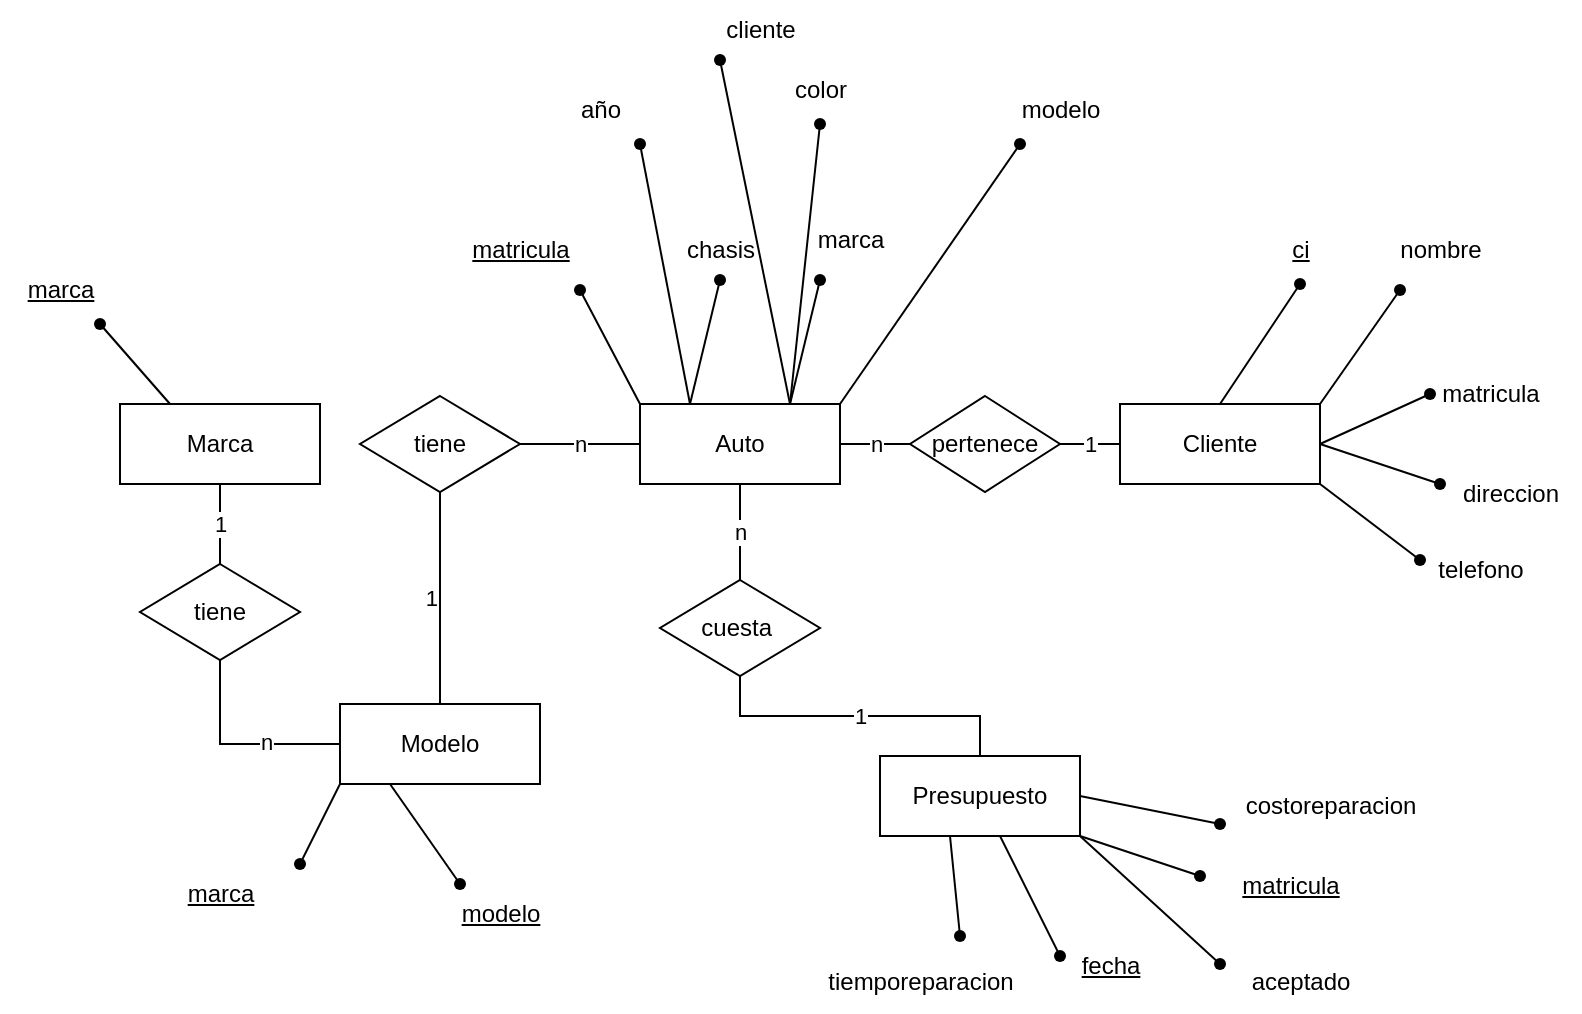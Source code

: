 <mxfile version="21.2.1" type="device">
  <diagram id="R2lEEEUBdFMjLlhIrx00" name="Page-1">
    <mxGraphModel dx="1434" dy="796" grid="0" gridSize="10" guides="1" tooltips="1" connect="1" arrows="1" fold="1" page="1" pageScale="1" pageWidth="850" pageHeight="1100" math="0" shadow="0" extFonts="Permanent Marker^https://fonts.googleapis.com/css?family=Permanent+Marker">
      <root>
        <mxCell id="0" />
        <mxCell id="1" parent="0" />
        <mxCell id="X7VPCrPwXFlPMiRtVY8P-1" value="Marca" style="whiteSpace=wrap;html=1;align=center;" parent="1" vertex="1">
          <mxGeometry x="60" y="280" width="100" height="40" as="geometry" />
        </mxCell>
        <mxCell id="X7VPCrPwXFlPMiRtVY8P-91" style="rounded=0;orthogonalLoop=1;jettySize=auto;html=1;exitX=0;exitY=0.5;exitDx=0;exitDy=0;entryX=0.5;entryY=1;entryDx=0;entryDy=0;edgeStyle=orthogonalEdgeStyle;endArrow=none;endFill=0;" parent="1" source="X7VPCrPwXFlPMiRtVY8P-2" target="X7VPCrPwXFlPMiRtVY8P-90" edge="1">
          <mxGeometry relative="1" as="geometry">
            <mxPoint x="120" y="430" as="targetPoint" />
          </mxGeometry>
        </mxCell>
        <mxCell id="X7VPCrPwXFlPMiRtVY8P-106" value="n" style="edgeLabel;html=1;align=center;verticalAlign=middle;resizable=0;points=[];" parent="X7VPCrPwXFlPMiRtVY8P-91" vertex="1" connectable="0">
          <mxGeometry x="-0.262" y="-1" relative="1" as="geometry">
            <mxPoint as="offset" />
          </mxGeometry>
        </mxCell>
        <mxCell id="X7VPCrPwXFlPMiRtVY8P-2" value="Modelo" style="whiteSpace=wrap;html=1;align=center;" parent="1" vertex="1">
          <mxGeometry x="170" y="430" width="100" height="40" as="geometry" />
        </mxCell>
        <mxCell id="X7VPCrPwXFlPMiRtVY8P-3" value="Auto" style="whiteSpace=wrap;html=1;align=center;" parent="1" vertex="1">
          <mxGeometry x="320" y="280" width="100" height="40" as="geometry" />
        </mxCell>
        <mxCell id="X7VPCrPwXFlPMiRtVY8P-4" value="Cliente" style="whiteSpace=wrap;html=1;align=center;" parent="1" vertex="1">
          <mxGeometry x="560" y="280" width="100" height="40" as="geometry" />
        </mxCell>
        <mxCell id="X7VPCrPwXFlPMiRtVY8P-5" value="Presupuesto" style="whiteSpace=wrap;html=1;align=center;" parent="1" vertex="1">
          <mxGeometry x="440" y="456" width="100" height="40" as="geometry" />
        </mxCell>
        <mxCell id="X7VPCrPwXFlPMiRtVY8P-7" value="" style="shape=waypoint;sketch=0;fillStyle=solid;size=6;pointerEvents=1;points=[];fillColor=none;resizable=0;rotatable=0;perimeter=centerPerimeter;snapToPoint=1;" parent="1" vertex="1">
          <mxGeometry x="40" y="230" width="20" height="20" as="geometry" />
        </mxCell>
        <mxCell id="X7VPCrPwXFlPMiRtVY8P-8" value="" style="endArrow=none;html=1;rounded=0;entryX=0.25;entryY=0;entryDx=0;entryDy=0;" parent="1" target="X7VPCrPwXFlPMiRtVY8P-1" edge="1">
          <mxGeometry relative="1" as="geometry">
            <mxPoint x="50" y="240" as="sourcePoint" />
            <mxPoint x="330" y="380" as="targetPoint" />
          </mxGeometry>
        </mxCell>
        <mxCell id="X7VPCrPwXFlPMiRtVY8P-9" value="marca" style="text;html=1;align=center;verticalAlign=middle;resizable=0;points=[];autosize=1;strokeColor=none;fillColor=none;fontStyle=4" parent="1" vertex="1">
          <mxGeometry y="208" width="60" height="30" as="geometry" />
        </mxCell>
        <mxCell id="X7VPCrPwXFlPMiRtVY8P-12" value="" style="shape=waypoint;sketch=0;fillStyle=solid;size=6;pointerEvents=1;points=[];fillColor=none;resizable=0;rotatable=0;perimeter=centerPerimeter;snapToPoint=1;" parent="1" vertex="1">
          <mxGeometry x="140" y="500" width="20" height="20" as="geometry" />
        </mxCell>
        <mxCell id="X7VPCrPwXFlPMiRtVY8P-13" value="" style="endArrow=none;html=1;rounded=0;" parent="1" edge="1">
          <mxGeometry relative="1" as="geometry">
            <mxPoint x="150" y="510" as="sourcePoint" />
            <mxPoint x="170" y="470" as="targetPoint" />
          </mxGeometry>
        </mxCell>
        <mxCell id="X7VPCrPwXFlPMiRtVY8P-14" value="" style="shape=waypoint;sketch=0;fillStyle=solid;size=6;pointerEvents=1;points=[];fillColor=none;resizable=0;rotatable=0;perimeter=centerPerimeter;snapToPoint=1;" parent="1" vertex="1">
          <mxGeometry x="220" y="510" width="20" height="20" as="geometry" />
        </mxCell>
        <mxCell id="X7VPCrPwXFlPMiRtVY8P-15" value="" style="endArrow=none;html=1;rounded=0;entryX=0.25;entryY=1;entryDx=0;entryDy=0;exitX=0.35;exitY=0.1;exitDx=0;exitDy=0;exitPerimeter=0;" parent="1" source="X7VPCrPwXFlPMiRtVY8P-14" target="X7VPCrPwXFlPMiRtVY8P-2" edge="1">
          <mxGeometry relative="1" as="geometry">
            <mxPoint x="220" y="360" as="sourcePoint" />
            <mxPoint x="105" y="570" as="targetPoint" />
          </mxGeometry>
        </mxCell>
        <mxCell id="X7VPCrPwXFlPMiRtVY8P-16" value="&lt;u&gt;marca&lt;/u&gt;" style="text;html=1;align=center;verticalAlign=middle;resizable=0;points=[];autosize=1;strokeColor=none;fillColor=none;" parent="1" vertex="1">
          <mxGeometry x="80" y="510" width="60" height="30" as="geometry" />
        </mxCell>
        <mxCell id="X7VPCrPwXFlPMiRtVY8P-17" value="&lt;u&gt;modelo&lt;/u&gt;" style="text;html=1;align=center;verticalAlign=middle;resizable=0;points=[];autosize=1;strokeColor=none;fillColor=none;" parent="1" vertex="1">
          <mxGeometry x="220" y="520" width="60" height="30" as="geometry" />
        </mxCell>
        <mxCell id="X7VPCrPwXFlPMiRtVY8P-18" value="" style="shape=waypoint;sketch=0;fillStyle=solid;size=6;pointerEvents=1;points=[];fillColor=none;resizable=0;rotatable=0;perimeter=centerPerimeter;snapToPoint=1;" parent="1" vertex="1">
          <mxGeometry x="280" y="213" width="20" height="20" as="geometry" />
        </mxCell>
        <mxCell id="X7VPCrPwXFlPMiRtVY8P-20" value="" style="shape=waypoint;sketch=0;fillStyle=solid;size=6;pointerEvents=1;points=[];fillColor=none;resizable=0;rotatable=0;perimeter=centerPerimeter;snapToPoint=1;" parent="1" vertex="1">
          <mxGeometry x="350" y="208" width="20" height="20" as="geometry" />
        </mxCell>
        <mxCell id="X7VPCrPwXFlPMiRtVY8P-21" value="" style="shape=waypoint;sketch=0;fillStyle=solid;size=6;pointerEvents=1;points=[];fillColor=none;resizable=0;rotatable=0;perimeter=centerPerimeter;snapToPoint=1;" parent="1" vertex="1">
          <mxGeometry x="400" y="208" width="20" height="20" as="geometry" />
        </mxCell>
        <mxCell id="X7VPCrPwXFlPMiRtVY8P-22" value="" style="shape=waypoint;sketch=0;fillStyle=solid;size=6;pointerEvents=1;points=[];fillColor=none;resizable=0;rotatable=0;perimeter=centerPerimeter;snapToPoint=1;" parent="1" vertex="1">
          <mxGeometry x="310" y="140" width="20" height="20" as="geometry" />
        </mxCell>
        <mxCell id="X7VPCrPwXFlPMiRtVY8P-23" value="" style="shape=waypoint;sketch=0;fillStyle=solid;size=6;pointerEvents=1;points=[];fillColor=none;resizable=0;rotatable=0;perimeter=centerPerimeter;snapToPoint=1;" parent="1" vertex="1">
          <mxGeometry x="400" y="130" width="20" height="20" as="geometry" />
        </mxCell>
        <mxCell id="X7VPCrPwXFlPMiRtVY8P-24" value="" style="shape=waypoint;sketch=0;fillStyle=solid;size=6;pointerEvents=1;points=[];fillColor=none;resizable=0;rotatable=0;perimeter=centerPerimeter;snapToPoint=1;" parent="1" vertex="1">
          <mxGeometry x="500" y="140" width="20" height="20" as="geometry" />
        </mxCell>
        <mxCell id="X7VPCrPwXFlPMiRtVY8P-25" value="" style="endArrow=none;html=1;rounded=0;exitX=0;exitY=0;exitDx=0;exitDy=0;" parent="1" source="X7VPCrPwXFlPMiRtVY8P-3" target="X7VPCrPwXFlPMiRtVY8P-18" edge="1">
          <mxGeometry relative="1" as="geometry">
            <mxPoint x="310" y="283" as="sourcePoint" />
            <mxPoint x="275" y="233" as="targetPoint" />
          </mxGeometry>
        </mxCell>
        <mxCell id="X7VPCrPwXFlPMiRtVY8P-26" value="" style="endArrow=none;html=1;rounded=0;exitX=0.25;exitY=0;exitDx=0;exitDy=0;entryX=0.35;entryY=0.55;entryDx=0;entryDy=0;entryPerimeter=0;" parent="1" source="X7VPCrPwXFlPMiRtVY8P-3" target="X7VPCrPwXFlPMiRtVY8P-20" edge="1">
          <mxGeometry relative="1" as="geometry">
            <mxPoint x="330" y="290" as="sourcePoint" />
            <mxPoint x="300" y="233" as="targetPoint" />
          </mxGeometry>
        </mxCell>
        <mxCell id="X7VPCrPwXFlPMiRtVY8P-27" value="" style="endArrow=none;html=1;rounded=0;exitX=0.25;exitY=0;exitDx=0;exitDy=0;" parent="1" source="X7VPCrPwXFlPMiRtVY8P-3" target="X7VPCrPwXFlPMiRtVY8P-22" edge="1">
          <mxGeometry relative="1" as="geometry">
            <mxPoint x="340" y="300" as="sourcePoint" />
            <mxPoint x="310" y="243" as="targetPoint" />
          </mxGeometry>
        </mxCell>
        <mxCell id="X7VPCrPwXFlPMiRtVY8P-28" value="" style="endArrow=none;html=1;rounded=0;exitX=0.75;exitY=0;exitDx=0;exitDy=0;entryX=0.2;entryY=0.65;entryDx=0;entryDy=0;entryPerimeter=0;" parent="1" source="X7VPCrPwXFlPMiRtVY8P-3" target="X7VPCrPwXFlPMiRtVY8P-21" edge="1">
          <mxGeometry relative="1" as="geometry">
            <mxPoint x="350" y="310" as="sourcePoint" />
            <mxPoint x="320" y="253" as="targetPoint" />
          </mxGeometry>
        </mxCell>
        <mxCell id="X7VPCrPwXFlPMiRtVY8P-29" value="" style="endArrow=none;html=1;rounded=0;exitX=0.75;exitY=0;exitDx=0;exitDy=0;entryX=0.25;entryY=0.6;entryDx=0;entryDy=0;entryPerimeter=0;" parent="1" source="X7VPCrPwXFlPMiRtVY8P-3" target="X7VPCrPwXFlPMiRtVY8P-23" edge="1">
          <mxGeometry relative="1" as="geometry">
            <mxPoint x="360" y="320" as="sourcePoint" />
            <mxPoint x="330" y="263" as="targetPoint" />
          </mxGeometry>
        </mxCell>
        <mxCell id="X7VPCrPwXFlPMiRtVY8P-30" value="" style="endArrow=none;html=1;rounded=0;exitX=1;exitY=0;exitDx=0;exitDy=0;" parent="1" source="X7VPCrPwXFlPMiRtVY8P-3" target="X7VPCrPwXFlPMiRtVY8P-24" edge="1">
          <mxGeometry relative="1" as="geometry">
            <mxPoint x="370" y="330" as="sourcePoint" />
            <mxPoint x="340" y="273" as="targetPoint" />
          </mxGeometry>
        </mxCell>
        <mxCell id="X7VPCrPwXFlPMiRtVY8P-33" value="&lt;u&gt;matricula&lt;/u&gt;" style="text;html=1;align=center;verticalAlign=middle;resizable=0;points=[];autosize=1;strokeColor=none;fillColor=none;" parent="1" vertex="1">
          <mxGeometry x="225" y="188" width="70" height="30" as="geometry" />
        </mxCell>
        <mxCell id="X7VPCrPwXFlPMiRtVY8P-34" value="año" style="text;html=1;align=center;verticalAlign=middle;resizable=0;points=[];autosize=1;strokeColor=none;fillColor=none;" parent="1" vertex="1">
          <mxGeometry x="280" y="118" width="40" height="30" as="geometry" />
        </mxCell>
        <mxCell id="X7VPCrPwXFlPMiRtVY8P-35" value="color" style="text;html=1;align=center;verticalAlign=middle;resizable=0;points=[];autosize=1;strokeColor=none;fillColor=none;" parent="1" vertex="1">
          <mxGeometry x="385" y="108" width="50" height="30" as="geometry" />
        </mxCell>
        <mxCell id="X7VPCrPwXFlPMiRtVY8P-36" value="chasis" style="text;html=1;align=center;verticalAlign=middle;resizable=0;points=[];autosize=1;strokeColor=none;fillColor=none;" parent="1" vertex="1">
          <mxGeometry x="330" y="188" width="60" height="30" as="geometry" />
        </mxCell>
        <mxCell id="X7VPCrPwXFlPMiRtVY8P-37" value="marca" style="text;html=1;align=center;verticalAlign=middle;resizable=0;points=[];autosize=1;strokeColor=none;fillColor=none;" parent="1" vertex="1">
          <mxGeometry x="395" y="183" width="60" height="30" as="geometry" />
        </mxCell>
        <mxCell id="X7VPCrPwXFlPMiRtVY8P-38" value="modelo" style="text;html=1;align=center;verticalAlign=middle;resizable=0;points=[];autosize=1;strokeColor=none;fillColor=none;" parent="1" vertex="1">
          <mxGeometry x="500" y="118" width="60" height="30" as="geometry" />
        </mxCell>
        <mxCell id="X7VPCrPwXFlPMiRtVY8P-40" value="" style="endArrow=none;html=1;rounded=0;exitDx=0;exitDy=0;" parent="1" source="X7VPCrPwXFlPMiRtVY8P-41" edge="1">
          <mxGeometry relative="1" as="geometry">
            <mxPoint x="405" y="290" as="sourcePoint" />
            <mxPoint x="360" y="110" as="targetPoint" />
          </mxGeometry>
        </mxCell>
        <mxCell id="X7VPCrPwXFlPMiRtVY8P-42" value="" style="endArrow=none;html=1;rounded=0;exitX=0.75;exitY=0;exitDx=0;exitDy=0;" parent="1" source="X7VPCrPwXFlPMiRtVY8P-3" target="X7VPCrPwXFlPMiRtVY8P-41" edge="1">
          <mxGeometry relative="1" as="geometry">
            <mxPoint x="395" y="280" as="sourcePoint" />
            <mxPoint x="360" y="110" as="targetPoint" />
          </mxGeometry>
        </mxCell>
        <mxCell id="X7VPCrPwXFlPMiRtVY8P-41" value="" style="shape=waypoint;sketch=0;fillStyle=solid;size=6;pointerEvents=1;points=[];fillColor=none;resizable=0;rotatable=0;perimeter=centerPerimeter;snapToPoint=1;" parent="1" vertex="1">
          <mxGeometry x="350" y="98" width="20" height="20" as="geometry" />
        </mxCell>
        <mxCell id="X7VPCrPwXFlPMiRtVY8P-43" value="cliente" style="text;html=1;align=center;verticalAlign=middle;resizable=0;points=[];autosize=1;strokeColor=none;fillColor=none;" parent="1" vertex="1">
          <mxGeometry x="350" y="78" width="60" height="30" as="geometry" />
        </mxCell>
        <mxCell id="X7VPCrPwXFlPMiRtVY8P-47" value="" style="endArrow=none;html=1;rounded=0;exitDx=0;exitDy=0;entryX=0.65;entryY=0.55;entryDx=0;entryDy=0;entryPerimeter=0;" parent="1" source="X7VPCrPwXFlPMiRtVY8P-46" target="X7VPCrPwXFlPMiRtVY8P-46" edge="1">
          <mxGeometry relative="1" as="geometry">
            <mxPoint x="510" y="300" as="sourcePoint" />
            <mxPoint x="730" y="200" as="targetPoint" />
          </mxGeometry>
        </mxCell>
        <mxCell id="X7VPCrPwXFlPMiRtVY8P-48" value="" style="endArrow=none;html=1;rounded=0;exitX=0.5;exitY=0;exitDx=0;exitDy=0;" parent="1" source="X7VPCrPwXFlPMiRtVY8P-4" target="X7VPCrPwXFlPMiRtVY8P-46" edge="1">
          <mxGeometry relative="1" as="geometry">
            <mxPoint x="610" y="280" as="sourcePoint" />
            <mxPoint x="730" y="200" as="targetPoint" />
          </mxGeometry>
        </mxCell>
        <mxCell id="X7VPCrPwXFlPMiRtVY8P-46" value="" style="shape=waypoint;sketch=0;fillStyle=solid;size=6;pointerEvents=1;points=[];fillColor=none;resizable=0;rotatable=0;perimeter=centerPerimeter;snapToPoint=1;" parent="1" vertex="1">
          <mxGeometry x="640" y="210" width="20" height="20" as="geometry" />
        </mxCell>
        <mxCell id="X7VPCrPwXFlPMiRtVY8P-49" value="" style="endArrow=none;html=1;rounded=0;exitDx=0;exitDy=0;entryX=0.65;entryY=0.55;entryDx=0;entryDy=0;entryPerimeter=0;" parent="1" source="X7VPCrPwXFlPMiRtVY8P-51" target="X7VPCrPwXFlPMiRtVY8P-51" edge="1">
          <mxGeometry relative="1" as="geometry">
            <mxPoint x="560" y="303" as="sourcePoint" />
            <mxPoint x="780" y="203" as="targetPoint" />
          </mxGeometry>
        </mxCell>
        <mxCell id="X7VPCrPwXFlPMiRtVY8P-50" value="" style="endArrow=none;html=1;rounded=0;" parent="1" target="X7VPCrPwXFlPMiRtVY8P-51" edge="1">
          <mxGeometry relative="1" as="geometry">
            <mxPoint x="660" y="280" as="sourcePoint" />
            <mxPoint x="780" y="203" as="targetPoint" />
          </mxGeometry>
        </mxCell>
        <mxCell id="X7VPCrPwXFlPMiRtVY8P-51" value="" style="shape=waypoint;sketch=0;fillStyle=solid;size=6;pointerEvents=1;points=[];fillColor=none;resizable=0;rotatable=0;perimeter=centerPerimeter;snapToPoint=1;" parent="1" vertex="1">
          <mxGeometry x="690" y="213" width="20" height="20" as="geometry" />
        </mxCell>
        <mxCell id="X7VPCrPwXFlPMiRtVY8P-52" value="" style="endArrow=none;html=1;rounded=0;exitDx=0;exitDy=0;entryX=0.65;entryY=0.55;entryDx=0;entryDy=0;entryPerimeter=0;" parent="1" source="X7VPCrPwXFlPMiRtVY8P-54" target="X7VPCrPwXFlPMiRtVY8P-54" edge="1">
          <mxGeometry relative="1" as="geometry">
            <mxPoint x="575" y="355" as="sourcePoint" />
            <mxPoint x="795" y="255" as="targetPoint" />
          </mxGeometry>
        </mxCell>
        <mxCell id="X7VPCrPwXFlPMiRtVY8P-53" value="" style="endArrow=none;html=1;rounded=0;exitX=1;exitY=0.5;exitDx=0;exitDy=0;" parent="1" source="X7VPCrPwXFlPMiRtVY8P-4" target="X7VPCrPwXFlPMiRtVY8P-54" edge="1">
          <mxGeometry relative="1" as="geometry">
            <mxPoint x="675" y="335" as="sourcePoint" />
            <mxPoint x="795" y="255" as="targetPoint" />
          </mxGeometry>
        </mxCell>
        <mxCell id="X7VPCrPwXFlPMiRtVY8P-54" value="" style="shape=waypoint;sketch=0;fillStyle=solid;size=6;pointerEvents=1;points=[];fillColor=none;resizable=0;rotatable=0;perimeter=centerPerimeter;snapToPoint=1;" parent="1" vertex="1">
          <mxGeometry x="705" y="265" width="20" height="20" as="geometry" />
        </mxCell>
        <mxCell id="X7VPCrPwXFlPMiRtVY8P-64" value="" style="endArrow=none;html=1;rounded=0;exitX=1;exitY=0.5;exitDx=0;exitDy=0;" parent="1" source="X7VPCrPwXFlPMiRtVY8P-4" target="X7VPCrPwXFlPMiRtVY8P-63" edge="1">
          <mxGeometry relative="1" as="geometry">
            <mxPoint x="650" y="320" as="sourcePoint" />
            <mxPoint x="750" y="340" as="targetPoint" />
          </mxGeometry>
        </mxCell>
        <mxCell id="X7VPCrPwXFlPMiRtVY8P-63" value="" style="shape=waypoint;sketch=0;fillStyle=solid;size=6;pointerEvents=1;points=[];fillColor=none;resizable=0;rotatable=0;perimeter=centerPerimeter;snapToPoint=1;" parent="1" vertex="1">
          <mxGeometry x="710" y="310" width="20" height="20" as="geometry" />
        </mxCell>
        <mxCell id="X7VPCrPwXFlPMiRtVY8P-65" value="&lt;u&gt;ci&lt;/u&gt;" style="text;html=1;align=center;verticalAlign=middle;resizable=0;points=[];autosize=1;strokeColor=none;fillColor=none;" parent="1" vertex="1">
          <mxGeometry x="635" y="188" width="30" height="30" as="geometry" />
        </mxCell>
        <mxCell id="X7VPCrPwXFlPMiRtVY8P-66" value="nombre" style="text;html=1;align=center;verticalAlign=middle;resizable=0;points=[];autosize=1;strokeColor=none;fillColor=none;" parent="1" vertex="1">
          <mxGeometry x="690" y="188" width="60" height="30" as="geometry" />
        </mxCell>
        <mxCell id="X7VPCrPwXFlPMiRtVY8P-67" value="matricula" style="text;html=1;align=center;verticalAlign=middle;resizable=0;points=[];autosize=1;strokeColor=none;fillColor=none;" parent="1" vertex="1">
          <mxGeometry x="710" y="260" width="70" height="30" as="geometry" />
        </mxCell>
        <mxCell id="X7VPCrPwXFlPMiRtVY8P-68" value="direccion" style="text;html=1;align=center;verticalAlign=middle;resizable=0;points=[];autosize=1;strokeColor=none;fillColor=none;" parent="1" vertex="1">
          <mxGeometry x="720" y="310" width="70" height="30" as="geometry" />
        </mxCell>
        <mxCell id="X7VPCrPwXFlPMiRtVY8P-71" value="" style="endArrow=none;html=1;rounded=0;exitX=1;exitY=0.5;exitDx=0;exitDy=0;" parent="1" target="X7VPCrPwXFlPMiRtVY8P-70" edge="1">
          <mxGeometry relative="1" as="geometry">
            <mxPoint x="660" y="320" as="sourcePoint" />
            <mxPoint x="700" y="380" as="targetPoint" />
          </mxGeometry>
        </mxCell>
        <mxCell id="X7VPCrPwXFlPMiRtVY8P-70" value="" style="shape=waypoint;sketch=0;fillStyle=solid;size=6;pointerEvents=1;points=[];fillColor=none;resizable=0;rotatable=0;perimeter=centerPerimeter;snapToPoint=1;" parent="1" vertex="1">
          <mxGeometry x="700" y="348" width="20" height="20" as="geometry" />
        </mxCell>
        <mxCell id="X7VPCrPwXFlPMiRtVY8P-72" value="telefono" style="text;html=1;align=center;verticalAlign=middle;resizable=0;points=[];autosize=1;strokeColor=none;fillColor=none;" parent="1" vertex="1">
          <mxGeometry x="705" y="348" width="70" height="30" as="geometry" />
        </mxCell>
        <mxCell id="X7VPCrPwXFlPMiRtVY8P-74" value="" style="endArrow=none;html=1;rounded=0;exitX=1;exitY=0.5;exitDx=0;exitDy=0;" parent="1" target="X7VPCrPwXFlPMiRtVY8P-75" edge="1">
          <mxGeometry relative="1" as="geometry">
            <mxPoint x="540" y="496" as="sourcePoint" />
            <mxPoint x="630" y="536" as="targetPoint" />
          </mxGeometry>
        </mxCell>
        <mxCell id="X7VPCrPwXFlPMiRtVY8P-75" value="" style="shape=waypoint;sketch=0;fillStyle=solid;size=6;pointerEvents=1;points=[];fillColor=none;resizable=0;rotatable=0;perimeter=centerPerimeter;snapToPoint=1;" parent="1" vertex="1">
          <mxGeometry x="590" y="506" width="20" height="20" as="geometry" />
        </mxCell>
        <mxCell id="X7VPCrPwXFlPMiRtVY8P-76" value="" style="endArrow=none;html=1;rounded=0;exitX=1;exitY=0.5;exitDx=0;exitDy=0;" parent="1" edge="1">
          <mxGeometry relative="1" as="geometry">
            <mxPoint x="500" y="496" as="sourcePoint" />
            <mxPoint x="530" y="556" as="targetPoint" />
          </mxGeometry>
        </mxCell>
        <mxCell id="X7VPCrPwXFlPMiRtVY8P-77" value="" style="shape=waypoint;sketch=0;fillStyle=solid;size=6;pointerEvents=1;points=[];fillColor=none;resizable=0;rotatable=0;perimeter=centerPerimeter;snapToPoint=1;" parent="1" vertex="1">
          <mxGeometry x="520" y="546" width="20" height="20" as="geometry" />
        </mxCell>
        <mxCell id="X7VPCrPwXFlPMiRtVY8P-78" value="" style="endArrow=none;html=1;rounded=0;exitX=1;exitY=0.5;exitDx=0;exitDy=0;" parent="1" target="X7VPCrPwXFlPMiRtVY8P-79" edge="1">
          <mxGeometry relative="1" as="geometry">
            <mxPoint x="475" y="496" as="sourcePoint" />
            <mxPoint x="565" y="536" as="targetPoint" />
          </mxGeometry>
        </mxCell>
        <mxCell id="X7VPCrPwXFlPMiRtVY8P-79" value="" style="shape=waypoint;sketch=0;fillStyle=solid;size=6;pointerEvents=1;points=[];fillColor=none;resizable=0;rotatable=0;perimeter=centerPerimeter;snapToPoint=1;" parent="1" vertex="1">
          <mxGeometry x="470" y="536" width="20" height="20" as="geometry" />
        </mxCell>
        <mxCell id="X7VPCrPwXFlPMiRtVY8P-80" value="&lt;u&gt;matricula&lt;/u&gt;" style="text;html=1;align=center;verticalAlign=middle;resizable=0;points=[];autosize=1;strokeColor=none;fillColor=none;" parent="1" vertex="1">
          <mxGeometry x="610" y="506" width="70" height="30" as="geometry" />
        </mxCell>
        <mxCell id="X7VPCrPwXFlPMiRtVY8P-81" value="&lt;u&gt;fecha&lt;/u&gt;" style="text;html=1;align=center;verticalAlign=middle;resizable=0;points=[];autosize=1;strokeColor=none;fillColor=none;" parent="1" vertex="1">
          <mxGeometry x="530" y="546" width="50" height="30" as="geometry" />
        </mxCell>
        <mxCell id="X7VPCrPwXFlPMiRtVY8P-82" value="tiemporeparacion" style="text;html=1;align=center;verticalAlign=middle;resizable=0;points=[];autosize=1;strokeColor=none;fillColor=none;" parent="1" vertex="1">
          <mxGeometry x="400" y="554" width="120" height="30" as="geometry" />
        </mxCell>
        <mxCell id="X7VPCrPwXFlPMiRtVY8P-83" value="" style="endArrow=none;html=1;rounded=0;exitX=1;exitY=0.5;exitDx=0;exitDy=0;" parent="1" source="X7VPCrPwXFlPMiRtVY8P-5" target="X7VPCrPwXFlPMiRtVY8P-84" edge="1">
          <mxGeometry relative="1" as="geometry">
            <mxPoint x="550" y="470" as="sourcePoint" />
            <mxPoint x="640" y="510" as="targetPoint" />
          </mxGeometry>
        </mxCell>
        <mxCell id="X7VPCrPwXFlPMiRtVY8P-84" value="" style="shape=waypoint;sketch=0;fillStyle=solid;size=6;pointerEvents=1;points=[];fillColor=none;resizable=0;rotatable=0;perimeter=centerPerimeter;snapToPoint=1;" parent="1" vertex="1">
          <mxGeometry x="600" y="480" width="20" height="20" as="geometry" />
        </mxCell>
        <mxCell id="X7VPCrPwXFlPMiRtVY8P-85" value="costoreparacion" style="text;html=1;align=center;verticalAlign=middle;resizable=0;points=[];autosize=1;strokeColor=none;fillColor=none;" parent="1" vertex="1">
          <mxGeometry x="610" y="466" width="110" height="30" as="geometry" />
        </mxCell>
        <mxCell id="X7VPCrPwXFlPMiRtVY8P-86" value="" style="endArrow=none;html=1;rounded=0;exitDx=0;exitDy=0;" parent="1" source="X7VPCrPwXFlPMiRtVY8P-87" edge="1">
          <mxGeometry relative="1" as="geometry">
            <mxPoint x="560" y="480" as="sourcePoint" />
            <mxPoint x="610" y="560" as="targetPoint" />
          </mxGeometry>
        </mxCell>
        <mxCell id="X7VPCrPwXFlPMiRtVY8P-88" value="" style="endArrow=none;html=1;rounded=0;exitX=1;exitY=1;exitDx=0;exitDy=0;" parent="1" source="X7VPCrPwXFlPMiRtVY8P-5" target="X7VPCrPwXFlPMiRtVY8P-87" edge="1">
          <mxGeometry relative="1" as="geometry">
            <mxPoint x="560" y="480" as="sourcePoint" />
            <mxPoint x="610" y="560" as="targetPoint" />
          </mxGeometry>
        </mxCell>
        <mxCell id="X7VPCrPwXFlPMiRtVY8P-87" value="" style="shape=waypoint;sketch=0;fillStyle=solid;size=6;pointerEvents=1;points=[];fillColor=none;resizable=0;rotatable=0;perimeter=centerPerimeter;snapToPoint=1;" parent="1" vertex="1">
          <mxGeometry x="600" y="550" width="20" height="20" as="geometry" />
        </mxCell>
        <mxCell id="X7VPCrPwXFlPMiRtVY8P-89" value="aceptado" style="text;html=1;align=center;verticalAlign=middle;resizable=0;points=[];autosize=1;strokeColor=none;fillColor=none;" parent="1" vertex="1">
          <mxGeometry x="615" y="554" width="70" height="30" as="geometry" />
        </mxCell>
        <mxCell id="X7VPCrPwXFlPMiRtVY8P-92" value="1" style="edgeStyle=orthogonalEdgeStyle;rounded=0;orthogonalLoop=1;jettySize=auto;html=1;exitX=0.5;exitY=0;exitDx=0;exitDy=0;entryX=0.5;entryY=1;entryDx=0;entryDy=0;endArrow=none;endFill=0;" parent="1" source="X7VPCrPwXFlPMiRtVY8P-90" target="X7VPCrPwXFlPMiRtVY8P-1" edge="1">
          <mxGeometry relative="1" as="geometry" />
        </mxCell>
        <mxCell id="X7VPCrPwXFlPMiRtVY8P-90" value="tiene" style="shape=rhombus;perimeter=rhombusPerimeter;whiteSpace=wrap;html=1;align=center;" parent="1" vertex="1">
          <mxGeometry x="70" y="360" width="80" height="48" as="geometry" />
        </mxCell>
        <mxCell id="X7VPCrPwXFlPMiRtVY8P-94" value="1" style="edgeStyle=orthogonalEdgeStyle;rounded=0;orthogonalLoop=1;jettySize=auto;html=1;exitX=0.5;exitY=1;exitDx=0;exitDy=0;entryX=0.5;entryY=0;entryDx=0;entryDy=0;endArrow=none;endFill=0;align=right;" parent="1" source="X7VPCrPwXFlPMiRtVY8P-93" target="X7VPCrPwXFlPMiRtVY8P-2" edge="1">
          <mxGeometry relative="1" as="geometry">
            <Array as="points">
              <mxPoint x="220" y="337" />
              <mxPoint x="220" y="337" />
            </Array>
          </mxGeometry>
        </mxCell>
        <mxCell id="X7VPCrPwXFlPMiRtVY8P-95" value="n" style="edgeStyle=orthogonalEdgeStyle;rounded=0;orthogonalLoop=1;jettySize=auto;html=1;exitX=1;exitY=0.5;exitDx=0;exitDy=0;entryX=0;entryY=0.5;entryDx=0;entryDy=0;endArrow=none;endFill=0;" parent="1" source="X7VPCrPwXFlPMiRtVY8P-93" target="X7VPCrPwXFlPMiRtVY8P-3" edge="1">
          <mxGeometry relative="1" as="geometry" />
        </mxCell>
        <mxCell id="X7VPCrPwXFlPMiRtVY8P-93" value="tiene" style="shape=rhombus;perimeter=rhombusPerimeter;whiteSpace=wrap;html=1;align=center;" parent="1" vertex="1">
          <mxGeometry x="180" y="276" width="80" height="48" as="geometry" />
        </mxCell>
        <mxCell id="X7VPCrPwXFlPMiRtVY8P-98" value="n" style="edgeStyle=orthogonalEdgeStyle;rounded=0;orthogonalLoop=1;jettySize=auto;html=1;exitX=0.5;exitY=0;exitDx=0;exitDy=0;entryX=0.5;entryY=1;entryDx=0;entryDy=0;endArrow=none;endFill=0;" parent="1" source="X7VPCrPwXFlPMiRtVY8P-97" target="X7VPCrPwXFlPMiRtVY8P-3" edge="1">
          <mxGeometry relative="1" as="geometry" />
        </mxCell>
        <mxCell id="X7VPCrPwXFlPMiRtVY8P-99" value="1" style="edgeStyle=orthogonalEdgeStyle;rounded=0;orthogonalLoop=1;jettySize=auto;html=1;exitX=0.5;exitY=1;exitDx=0;exitDy=0;entryX=0.5;entryY=0;entryDx=0;entryDy=0;endArrow=none;endFill=0;" parent="1" source="X7VPCrPwXFlPMiRtVY8P-97" target="X7VPCrPwXFlPMiRtVY8P-5" edge="1">
          <mxGeometry relative="1" as="geometry" />
        </mxCell>
        <mxCell id="X7VPCrPwXFlPMiRtVY8P-97" value="cuesta&amp;nbsp;" style="shape=rhombus;perimeter=rhombusPerimeter;whiteSpace=wrap;html=1;align=center;" parent="1" vertex="1">
          <mxGeometry x="330" y="368" width="80" height="48" as="geometry" />
        </mxCell>
        <mxCell id="X7VPCrPwXFlPMiRtVY8P-101" value="1" style="edgeStyle=orthogonalEdgeStyle;rounded=0;orthogonalLoop=1;jettySize=auto;html=1;entryX=0;entryY=0.5;entryDx=0;entryDy=0;endArrow=none;endFill=0;" parent="1" source="X7VPCrPwXFlPMiRtVY8P-100" target="X7VPCrPwXFlPMiRtVY8P-4" edge="1">
          <mxGeometry relative="1" as="geometry" />
        </mxCell>
        <mxCell id="X7VPCrPwXFlPMiRtVY8P-102" value="n" style="edgeStyle=orthogonalEdgeStyle;rounded=0;orthogonalLoop=1;jettySize=auto;html=1;exitX=0;exitY=0.5;exitDx=0;exitDy=0;entryX=1;entryY=0.5;entryDx=0;entryDy=0;endArrow=none;endFill=0;" parent="1" source="X7VPCrPwXFlPMiRtVY8P-100" target="X7VPCrPwXFlPMiRtVY8P-3" edge="1">
          <mxGeometry relative="1" as="geometry" />
        </mxCell>
        <mxCell id="X7VPCrPwXFlPMiRtVY8P-100" value="pertenece" style="shape=rhombus;perimeter=rhombusPerimeter;whiteSpace=wrap;html=1;align=center;" parent="1" vertex="1">
          <mxGeometry x="455" y="276" width="75" height="48" as="geometry" />
        </mxCell>
      </root>
    </mxGraphModel>
  </diagram>
</mxfile>
